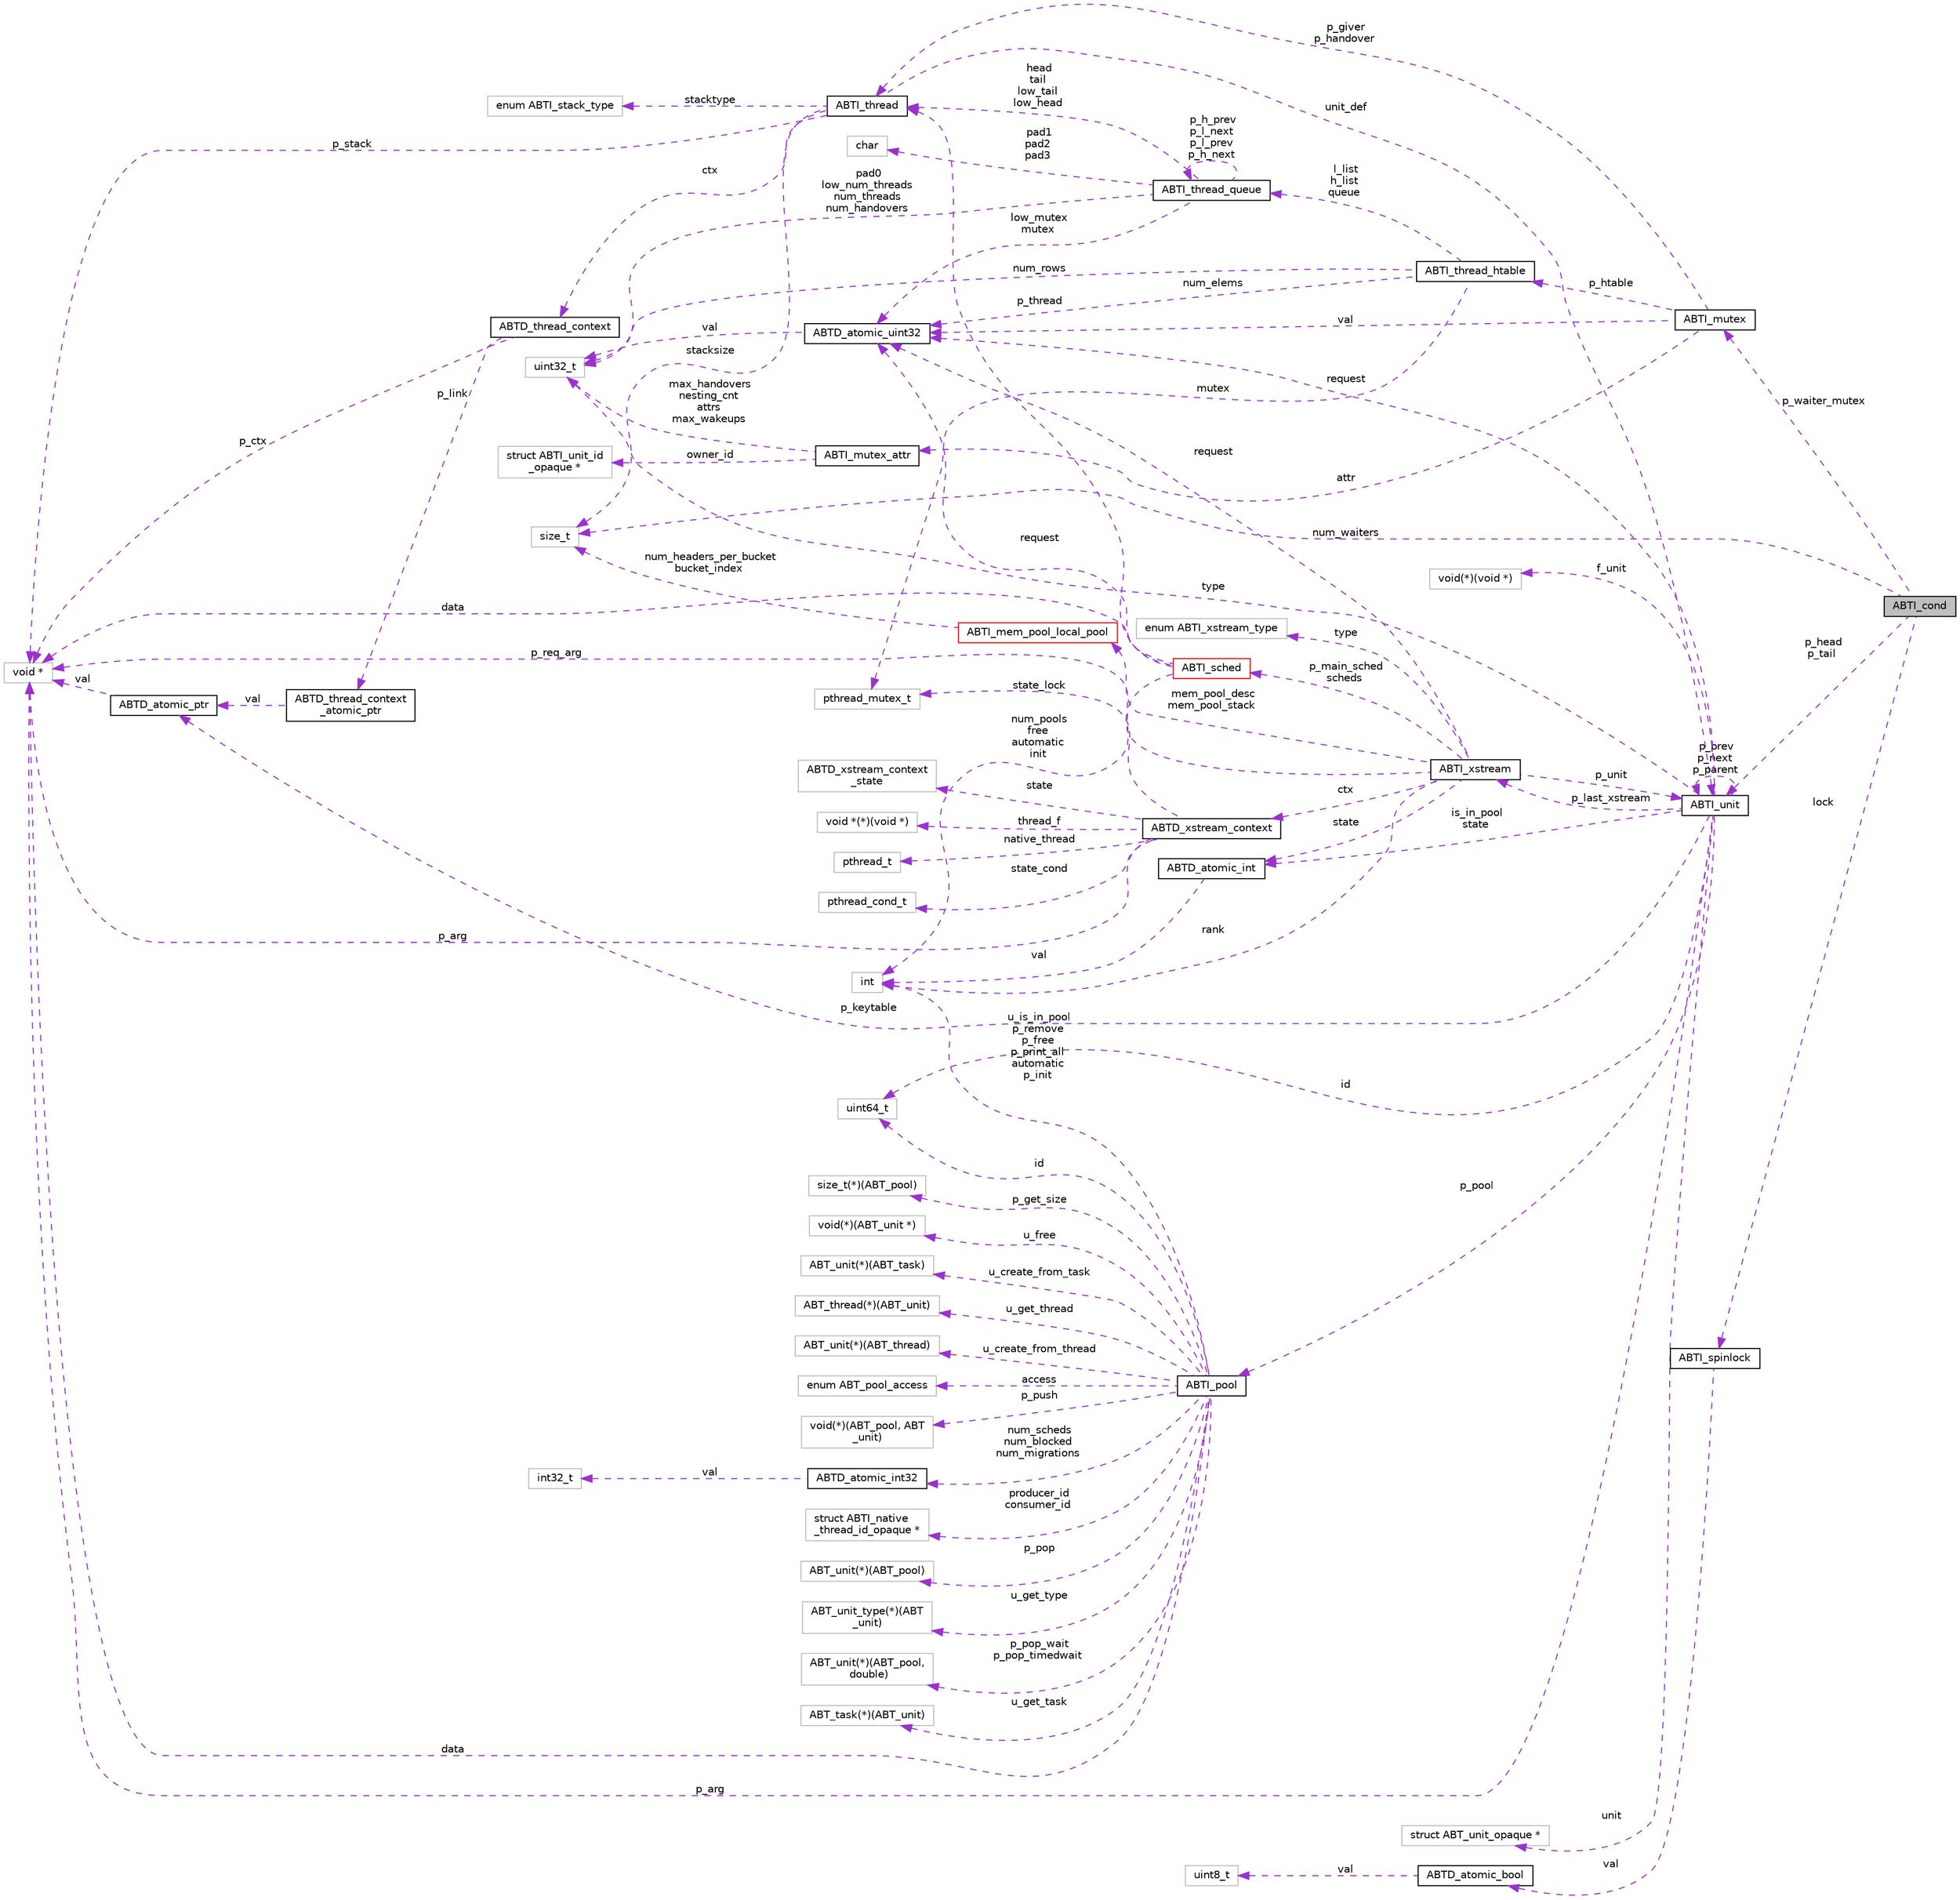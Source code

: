 digraph "ABTI_cond"
{
  edge [fontname="Helvetica",fontsize="10",labelfontname="Helvetica",labelfontsize="10"];
  node [fontname="Helvetica",fontsize="10",shape=record];
  rankdir="LR";
  Node1 [label="ABTI_cond",height=0.2,width=0.4,color="black", fillcolor="grey75", style="filled" fontcolor="black"];
  Node2 -> Node1 [dir="back",color="darkorchid3",fontsize="10",style="dashed",label=" p_waiter_mutex" ,fontname="Helvetica"];
  Node2 [label="ABTI_mutex",height=0.2,width=0.4,color="black", fillcolor="white", style="filled",URL="$d5/d57/structABTI__mutex.html"];
  Node3 -> Node2 [dir="back",color="darkorchid3",fontsize="10",style="dashed",label=" p_giver\np_handover" ,fontname="Helvetica"];
  Node3 [label="ABTI_thread",height=0.2,width=0.4,color="black", fillcolor="white", style="filled",URL="$d3/d55/structABTI__thread.html"];
  Node4 -> Node3 [dir="back",color="darkorchid3",fontsize="10",style="dashed",label=" stacksize" ,fontname="Helvetica"];
  Node4 [label="size_t",height=0.2,width=0.4,color="grey75", fillcolor="white", style="filled"];
  Node5 -> Node3 [dir="back",color="darkorchid3",fontsize="10",style="dashed",label=" ctx" ,fontname="Helvetica"];
  Node5 [label="ABTD_thread_context",height=0.2,width=0.4,color="black", fillcolor="white", style="filled",URL="$d5/de4/structABTD__thread__context.html"];
  Node6 -> Node5 [dir="back",color="darkorchid3",fontsize="10",style="dashed",label=" p_link" ,fontname="Helvetica"];
  Node6 [label="ABTD_thread_context\l_atomic_ptr",height=0.2,width=0.4,color="black", fillcolor="white", style="filled",URL="$dd/dc0/structABTD__thread__context__atomic__ptr.html"];
  Node7 -> Node6 [dir="back",color="darkorchid3",fontsize="10",style="dashed",label=" val" ,fontname="Helvetica"];
  Node7 [label="ABTD_atomic_ptr",height=0.2,width=0.4,color="black", fillcolor="white", style="filled",URL="$df/d5b/structABTD__atomic__ptr.html"];
  Node8 -> Node7 [dir="back",color="darkorchid3",fontsize="10",style="dashed",label=" val" ,fontname="Helvetica"];
  Node8 [label="void *",height=0.2,width=0.4,color="grey75", fillcolor="white", style="filled"];
  Node8 -> Node5 [dir="back",color="darkorchid3",fontsize="10",style="dashed",label=" p_ctx" ,fontname="Helvetica"];
  Node9 -> Node3 [dir="back",color="darkorchid3",fontsize="10",style="dashed",label=" stacktype" ,fontname="Helvetica"];
  Node9 [label="enum ABTI_stack_type",height=0.2,width=0.4,color="grey75", fillcolor="white", style="filled"];
  Node8 -> Node3 [dir="back",color="darkorchid3",fontsize="10",style="dashed",label=" p_stack" ,fontname="Helvetica"];
  Node10 -> Node3 [dir="back",color="darkorchid3",fontsize="10",style="dashed",label=" unit_def" ,fontname="Helvetica"];
  Node10 [label="ABTI_unit",height=0.2,width=0.4,color="black", fillcolor="white", style="filled",URL="$dc/d58/structABTI__unit.html"];
  Node11 -> Node10 [dir="back",color="darkorchid3",fontsize="10",style="dashed",label=" f_unit" ,fontname="Helvetica"];
  Node11 [label="void(*)(void *)",height=0.2,width=0.4,color="grey75", fillcolor="white", style="filled"];
  Node12 -> Node10 [dir="back",color="darkorchid3",fontsize="10",style="dashed",label=" id" ,fontname="Helvetica"];
  Node12 [label="uint64_t",height=0.2,width=0.4,color="grey75", fillcolor="white", style="filled"];
  Node13 -> Node10 [dir="back",color="darkorchid3",fontsize="10",style="dashed",label=" p_pool" ,fontname="Helvetica"];
  Node13 [label="ABTI_pool",height=0.2,width=0.4,color="black", fillcolor="white", style="filled",URL="$df/d65/structABTI__pool.html"];
  Node14 -> Node13 [dir="back",color="darkorchid3",fontsize="10",style="dashed",label=" p_get_size" ,fontname="Helvetica"];
  Node14 [label="size_t(*)(ABT_pool)",height=0.2,width=0.4,color="grey75", fillcolor="white", style="filled"];
  Node15 -> Node13 [dir="back",color="darkorchid3",fontsize="10",style="dashed",label=" u_free" ,fontname="Helvetica"];
  Node15 [label="void(*)(ABT_unit *)",height=0.2,width=0.4,color="grey75", fillcolor="white", style="filled"];
  Node16 -> Node13 [dir="back",color="darkorchid3",fontsize="10",style="dashed",label=" u_get_thread" ,fontname="Helvetica"];
  Node16 [label="ABT_thread(*)(ABT_unit)",height=0.2,width=0.4,color="grey75", fillcolor="white", style="filled"];
  Node17 -> Node13 [dir="back",color="darkorchid3",fontsize="10",style="dashed",label=" u_create_from_thread" ,fontname="Helvetica"];
  Node17 [label="ABT_unit(*)(ABT_thread)",height=0.2,width=0.4,color="grey75", fillcolor="white", style="filled"];
  Node12 -> Node13 [dir="back",color="darkorchid3",fontsize="10",style="dashed",label=" id" ,fontname="Helvetica"];
  Node18 -> Node13 [dir="back",color="darkorchid3",fontsize="10",style="dashed",label=" access" ,fontname="Helvetica"];
  Node18 [label="enum ABT_pool_access",height=0.2,width=0.4,color="grey75", fillcolor="white", style="filled"];
  Node19 -> Node13 [dir="back",color="darkorchid3",fontsize="10",style="dashed",label=" p_push" ,fontname="Helvetica"];
  Node19 [label="void(*)(ABT_pool, ABT\l_unit)",height=0.2,width=0.4,color="grey75", fillcolor="white", style="filled"];
  Node20 -> Node13 [dir="back",color="darkorchid3",fontsize="10",style="dashed",label=" u_get_type" ,fontname="Helvetica"];
  Node20 [label="ABT_unit_type(*)(ABT\l_unit)",height=0.2,width=0.4,color="grey75", fillcolor="white", style="filled"];
  Node21 -> Node13 [dir="back",color="darkorchid3",fontsize="10",style="dashed",label=" p_pop_wait\np_pop_timedwait" ,fontname="Helvetica"];
  Node21 [label="ABT_unit(*)(ABT_pool,\l double)",height=0.2,width=0.4,color="grey75", fillcolor="white", style="filled"];
  Node22 -> Node13 [dir="back",color="darkorchid3",fontsize="10",style="dashed",label=" u_is_in_pool\np_remove\np_free\np_print_all\nautomatic\np_init" ,fontname="Helvetica"];
  Node22 [label="int",height=0.2,width=0.4,color="grey75", fillcolor="white", style="filled"];
  Node23 -> Node13 [dir="back",color="darkorchid3",fontsize="10",style="dashed",label=" num_scheds\nnum_blocked\nnum_migrations" ,fontname="Helvetica"];
  Node23 [label="ABTD_atomic_int32",height=0.2,width=0.4,color="black", fillcolor="white", style="filled",URL="$db/d9a/structABTD__atomic__int32.html"];
  Node24 -> Node23 [dir="back",color="darkorchid3",fontsize="10",style="dashed",label=" val" ,fontname="Helvetica"];
  Node24 [label="int32_t",height=0.2,width=0.4,color="grey75", fillcolor="white", style="filled"];
  Node25 -> Node13 [dir="back",color="darkorchid3",fontsize="10",style="dashed",label=" u_get_task" ,fontname="Helvetica"];
  Node25 [label="ABT_task(*)(ABT_unit)",height=0.2,width=0.4,color="grey75", fillcolor="white", style="filled"];
  Node26 -> Node13 [dir="back",color="darkorchid3",fontsize="10",style="dashed",label=" u_create_from_task" ,fontname="Helvetica"];
  Node26 [label="ABT_unit(*)(ABT_task)",height=0.2,width=0.4,color="grey75", fillcolor="white", style="filled"];
  Node27 -> Node13 [dir="back",color="darkorchid3",fontsize="10",style="dashed",label=" producer_id\nconsumer_id" ,fontname="Helvetica"];
  Node27 [label="struct ABTI_native\l_thread_id_opaque *",height=0.2,width=0.4,color="grey75", fillcolor="white", style="filled"];
  Node28 -> Node13 [dir="back",color="darkorchid3",fontsize="10",style="dashed",label=" p_pop" ,fontname="Helvetica"];
  Node28 [label="ABT_unit(*)(ABT_pool)",height=0.2,width=0.4,color="grey75", fillcolor="white", style="filled"];
  Node8 -> Node13 [dir="back",color="darkorchid3",fontsize="10",style="dashed",label=" data" ,fontname="Helvetica"];
  Node29 -> Node10 [dir="back",color="darkorchid3",fontsize="10",style="dashed",label=" p_last_xstream" ,fontname="Helvetica"];
  Node29 [label="ABTI_xstream",height=0.2,width=0.4,color="black", fillcolor="white", style="filled",URL="$dc/d3f/structABTI__xstream.html"];
  Node30 -> Node29 [dir="back",color="darkorchid3",fontsize="10",style="dashed",label=" ctx" ,fontname="Helvetica"];
  Node30 [label="ABTD_xstream_context",height=0.2,width=0.4,color="black", fillcolor="white", style="filled",URL="$df/dec/structABTD__xstream__context.html"];
  Node31 -> Node30 [dir="back",color="darkorchid3",fontsize="10",style="dashed",label=" state" ,fontname="Helvetica"];
  Node31 [label="ABTD_xstream_context\l_state",height=0.2,width=0.4,color="grey75", fillcolor="white", style="filled"];
  Node32 -> Node30 [dir="back",color="darkorchid3",fontsize="10",style="dashed",label=" thread_f" ,fontname="Helvetica"];
  Node32 [label="void *(*)(void *)",height=0.2,width=0.4,color="grey75", fillcolor="white", style="filled"];
  Node33 -> Node30 [dir="back",color="darkorchid3",fontsize="10",style="dashed",label=" state_lock" ,fontname="Helvetica"];
  Node33 [label="pthread_mutex_t",height=0.2,width=0.4,color="grey75", fillcolor="white", style="filled"];
  Node34 -> Node30 [dir="back",color="darkorchid3",fontsize="10",style="dashed",label=" native_thread" ,fontname="Helvetica"];
  Node34 [label="pthread_t",height=0.2,width=0.4,color="grey75", fillcolor="white", style="filled"];
  Node35 -> Node30 [dir="back",color="darkorchid3",fontsize="10",style="dashed",label=" state_cond" ,fontname="Helvetica"];
  Node35 [label="pthread_cond_t",height=0.2,width=0.4,color="grey75", fillcolor="white", style="filled"];
  Node8 -> Node30 [dir="back",color="darkorchid3",fontsize="10",style="dashed",label=" p_arg" ,fontname="Helvetica"];
  Node36 -> Node29 [dir="back",color="darkorchid3",fontsize="10",style="dashed",label=" p_main_sched\nscheds" ,fontname="Helvetica"];
  Node36 [label="ABTI_sched",height=0.2,width=0.4,color="red", fillcolor="white", style="filled",URL="$d0/dd5/structABTI__sched.html"];
  Node3 -> Node36 [dir="back",color="darkorchid3",fontsize="10",style="dashed",label=" p_thread" ,fontname="Helvetica"];
  Node22 -> Node36 [dir="back",color="darkorchid3",fontsize="10",style="dashed",label=" num_pools\nfree\nautomatic\ninit" ,fontname="Helvetica"];
  Node37 -> Node36 [dir="back",color="darkorchid3",fontsize="10",style="dashed",label=" request" ,fontname="Helvetica"];
  Node37 [label="ABTD_atomic_uint32",height=0.2,width=0.4,color="black", fillcolor="white", style="filled",URL="$db/df7/structABTD__atomic__uint32.html"];
  Node38 -> Node37 [dir="back",color="darkorchid3",fontsize="10",style="dashed",label=" val" ,fontname="Helvetica"];
  Node38 [label="uint32_t",height=0.2,width=0.4,color="grey75", fillcolor="white", style="filled"];
  Node8 -> Node36 [dir="back",color="darkorchid3",fontsize="10",style="dashed",label=" data" ,fontname="Helvetica"];
  Node39 -> Node29 [dir="back",color="darkorchid3",fontsize="10",style="dashed",label=" type" ,fontname="Helvetica"];
  Node39 [label="enum ABTI_xstream_type",height=0.2,width=0.4,color="grey75", fillcolor="white", style="filled"];
  Node40 -> Node29 [dir="back",color="darkorchid3",fontsize="10",style="dashed",label=" state" ,fontname="Helvetica"];
  Node40 [label="ABTD_atomic_int",height=0.2,width=0.4,color="black", fillcolor="white", style="filled",URL="$d5/df5/structABTD__atomic__int.html"];
  Node22 -> Node40 [dir="back",color="darkorchid3",fontsize="10",style="dashed",label=" val" ,fontname="Helvetica"];
  Node22 -> Node29 [dir="back",color="darkorchid3",fontsize="10",style="dashed",label=" rank" ,fontname="Helvetica"];
  Node41 -> Node29 [dir="back",color="darkorchid3",fontsize="10",style="dashed",label=" mem_pool_desc\nmem_pool_stack" ,fontname="Helvetica"];
  Node41 [label="ABTI_mem_pool_local_pool",height=0.2,width=0.4,color="red", fillcolor="white", style="filled",URL="$d6/d69/structABTI__mem__pool__local__pool.html"];
  Node4 -> Node41 [dir="back",color="darkorchid3",fontsize="10",style="dashed",label=" num_headers_per_bucket\nbucket_index" ,fontname="Helvetica"];
  Node37 -> Node29 [dir="back",color="darkorchid3",fontsize="10",style="dashed",label=" request" ,fontname="Helvetica"];
  Node8 -> Node29 [dir="back",color="darkorchid3",fontsize="10",style="dashed",label=" p_req_arg" ,fontname="Helvetica"];
  Node10 -> Node29 [dir="back",color="darkorchid3",fontsize="10",style="dashed",label=" p_unit" ,fontname="Helvetica"];
  Node38 -> Node10 [dir="back",color="darkorchid3",fontsize="10",style="dashed",label=" type" ,fontname="Helvetica"];
  Node40 -> Node10 [dir="back",color="darkorchid3",fontsize="10",style="dashed",label=" is_in_pool\nstate" ,fontname="Helvetica"];
  Node7 -> Node10 [dir="back",color="darkorchid3",fontsize="10",style="dashed",label=" p_keytable" ,fontname="Helvetica"];
  Node37 -> Node10 [dir="back",color="darkorchid3",fontsize="10",style="dashed",label=" request" ,fontname="Helvetica"];
  Node8 -> Node10 [dir="back",color="darkorchid3",fontsize="10",style="dashed",label=" p_arg" ,fontname="Helvetica"];
  Node42 -> Node10 [dir="back",color="darkorchid3",fontsize="10",style="dashed",label=" unit" ,fontname="Helvetica"];
  Node42 [label="struct ABT_unit_opaque *",height=0.2,width=0.4,color="grey75", fillcolor="white", style="filled"];
  Node10 -> Node10 [dir="back",color="darkorchid3",fontsize="10",style="dashed",label=" p_prev\np_next\np_parent" ,fontname="Helvetica"];
  Node43 -> Node2 [dir="back",color="darkorchid3",fontsize="10",style="dashed",label=" attr" ,fontname="Helvetica"];
  Node43 [label="ABTI_mutex_attr",height=0.2,width=0.4,color="black", fillcolor="white", style="filled",URL="$df/de7/structABTI__mutex__attr.html"];
  Node44 -> Node43 [dir="back",color="darkorchid3",fontsize="10",style="dashed",label=" owner_id" ,fontname="Helvetica"];
  Node44 [label="struct ABTI_unit_id\l_opaque *",height=0.2,width=0.4,color="grey75", fillcolor="white", style="filled"];
  Node38 -> Node43 [dir="back",color="darkorchid3",fontsize="10",style="dashed",label=" max_handovers\nnesting_cnt\nattrs\nmax_wakeups" ,fontname="Helvetica"];
  Node45 -> Node2 [dir="back",color="darkorchid3",fontsize="10",style="dashed",label=" p_htable" ,fontname="Helvetica"];
  Node45 [label="ABTI_thread_htable",height=0.2,width=0.4,color="black", fillcolor="white", style="filled",URL="$db/de5/structABTI__thread__htable.html"];
  Node33 -> Node45 [dir="back",color="darkorchid3",fontsize="10",style="dashed",label=" mutex" ,fontname="Helvetica"];
  Node46 -> Node45 [dir="back",color="darkorchid3",fontsize="10",style="dashed",label=" l_list\nh_list\nqueue" ,fontname="Helvetica"];
  Node46 [label="ABTI_thread_queue",height=0.2,width=0.4,color="black", fillcolor="white", style="filled",URL="$d4/deb/structABTI__thread__queue.html"];
  Node3 -> Node46 [dir="back",color="darkorchid3",fontsize="10",style="dashed",label=" head\ntail\nlow_tail\nlow_head" ,fontname="Helvetica"];
  Node47 -> Node46 [dir="back",color="darkorchid3",fontsize="10",style="dashed",label=" pad1\npad2\npad3" ,fontname="Helvetica"];
  Node47 [label="char",height=0.2,width=0.4,color="grey75", fillcolor="white", style="filled"];
  Node46 -> Node46 [dir="back",color="darkorchid3",fontsize="10",style="dashed",label=" p_h_prev\np_l_next\np_l_prev\np_h_next" ,fontname="Helvetica"];
  Node38 -> Node46 [dir="back",color="darkorchid3",fontsize="10",style="dashed",label=" pad0\nlow_num_threads\nnum_threads\nnum_handovers" ,fontname="Helvetica"];
  Node37 -> Node46 [dir="back",color="darkorchid3",fontsize="10",style="dashed",label=" low_mutex\nmutex" ,fontname="Helvetica"];
  Node38 -> Node45 [dir="back",color="darkorchid3",fontsize="10",style="dashed",label=" num_rows" ,fontname="Helvetica"];
  Node37 -> Node45 [dir="back",color="darkorchid3",fontsize="10",style="dashed",label=" num_elems" ,fontname="Helvetica"];
  Node37 -> Node2 [dir="back",color="darkorchid3",fontsize="10",style="dashed",label=" val" ,fontname="Helvetica"];
  Node48 -> Node1 [dir="back",color="darkorchid3",fontsize="10",style="dashed",label=" lock" ,fontname="Helvetica"];
  Node48 [label="ABTI_spinlock",height=0.2,width=0.4,color="black", fillcolor="white", style="filled",URL="$dc/d81/structABTI__spinlock.html"];
  Node49 -> Node48 [dir="back",color="darkorchid3",fontsize="10",style="dashed",label=" val" ,fontname="Helvetica"];
  Node49 [label="ABTD_atomic_bool",height=0.2,width=0.4,color="black", fillcolor="white", style="filled",URL="$df/d2c/structABTD__atomic__bool.html"];
  Node50 -> Node49 [dir="back",color="darkorchid3",fontsize="10",style="dashed",label=" val" ,fontname="Helvetica"];
  Node50 [label="uint8_t",height=0.2,width=0.4,color="grey75", fillcolor="white", style="filled"];
  Node4 -> Node1 [dir="back",color="darkorchid3",fontsize="10",style="dashed",label=" num_waiters" ,fontname="Helvetica"];
  Node10 -> Node1 [dir="back",color="darkorchid3",fontsize="10",style="dashed",label=" p_head\np_tail" ,fontname="Helvetica"];
}
